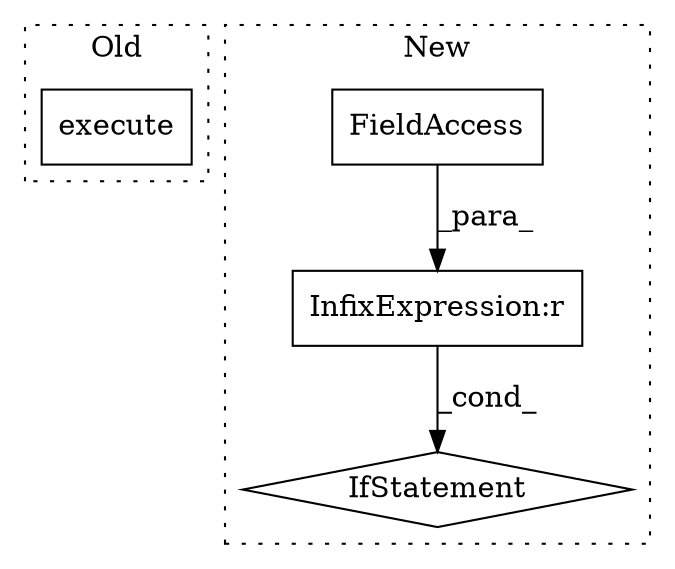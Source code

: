 digraph G {
subgraph cluster0 {
1 [label="execute" a="32" s="2291,2319" l="8,1" shape="box"];
label = "Old";
style="dotted";
}
subgraph cluster1 {
2 [label="IfStatement" a="25" s="1869,1886" l="4,2" shape="diamond"];
3 [label="InfixExpression:r" a="27" s="1878" l="4" shape="box"];
4 [label="FieldAccess" a="22" s="1873" l="5" shape="box"];
label = "New";
style="dotted";
}
3 -> 2 [label="_cond_"];
4 -> 3 [label="_para_"];
}